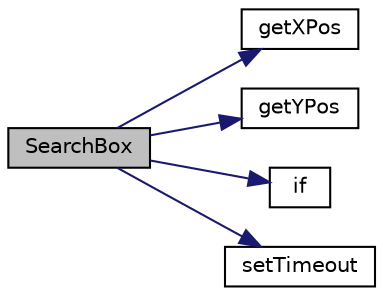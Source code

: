 digraph "SearchBox"
{
  edge [fontname="Helvetica",fontsize="10",labelfontname="Helvetica",labelfontsize="10"];
  node [fontname="Helvetica",fontsize="10",shape=record];
  rankdir="LR";
  Node1 [label="SearchBox",height=0.2,width=0.4,color="black", fillcolor="grey75", style="filled", fontcolor="black"];
  Node1 -> Node2 [color="midnightblue",fontsize="10",style="solid",fontname="Helvetica"];
  Node2 [label="getXPos",height=0.2,width=0.4,color="black", fillcolor="white", style="filled",URL="$_listen_app_2html_2search_2search_8js.html#a76d24aea0009f892f8ccc31d941c0a2b"];
  Node1 -> Node3 [color="midnightblue",fontsize="10",style="solid",fontname="Helvetica"];
  Node3 [label="getYPos",height=0.2,width=0.4,color="black", fillcolor="white", style="filled",URL="$_listen_app_2html_2search_2search_8js.html#a8d7b405228661d7b6216b6925d2b8a69"];
  Node1 -> Node4 [color="midnightblue",fontsize="10",style="solid",fontname="Helvetica"];
  Node4 [label="if",height=0.2,width=0.4,color="black", fillcolor="white", style="filled",URL="$_listen_app_2html_2jquery_8js.html#a9db6d45a025ad692282fe23e69eeba43"];
  Node1 -> Node5 [color="midnightblue",fontsize="10",style="solid",fontname="Helvetica"];
  Node5 [label="setTimeout",height=0.2,width=0.4,color="black", fillcolor="white", style="filled",URL="$page__events_8js.html#ade245ee708b346c7f822a576459e3674"];
}
